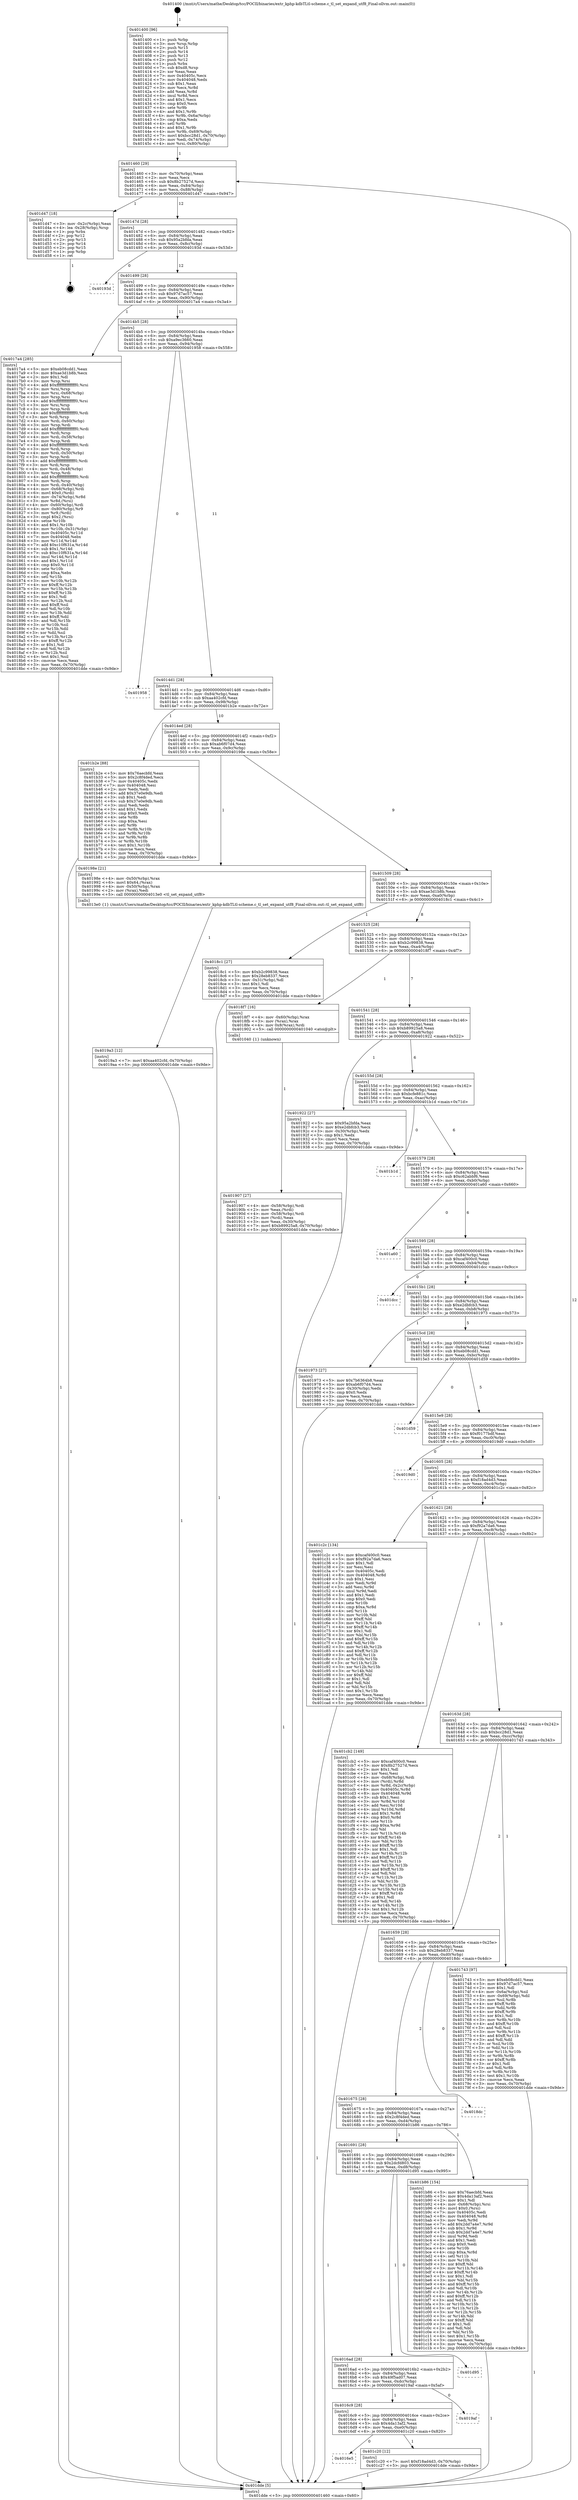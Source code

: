 digraph "0x401400" {
  label = "0x401400 (/mnt/c/Users/mathe/Desktop/tcc/POCII/binaries/extr_kphp-kdbTLtl-scheme.c_tl_set_expand_utf8_Final-ollvm.out::main(0))"
  labelloc = "t"
  node[shape=record]

  Entry [label="",width=0.3,height=0.3,shape=circle,fillcolor=black,style=filled]
  "0x401460" [label="{
     0x401460 [29]\l
     | [instrs]\l
     &nbsp;&nbsp;0x401460 \<+3\>: mov -0x70(%rbp),%eax\l
     &nbsp;&nbsp;0x401463 \<+2\>: mov %eax,%ecx\l
     &nbsp;&nbsp;0x401465 \<+6\>: sub $0x8b27527d,%ecx\l
     &nbsp;&nbsp;0x40146b \<+6\>: mov %eax,-0x84(%rbp)\l
     &nbsp;&nbsp;0x401471 \<+6\>: mov %ecx,-0x88(%rbp)\l
     &nbsp;&nbsp;0x401477 \<+6\>: je 0000000000401d47 \<main+0x947\>\l
  }"]
  "0x401d47" [label="{
     0x401d47 [18]\l
     | [instrs]\l
     &nbsp;&nbsp;0x401d47 \<+3\>: mov -0x2c(%rbp),%eax\l
     &nbsp;&nbsp;0x401d4a \<+4\>: lea -0x28(%rbp),%rsp\l
     &nbsp;&nbsp;0x401d4e \<+1\>: pop %rbx\l
     &nbsp;&nbsp;0x401d4f \<+2\>: pop %r12\l
     &nbsp;&nbsp;0x401d51 \<+2\>: pop %r13\l
     &nbsp;&nbsp;0x401d53 \<+2\>: pop %r14\l
     &nbsp;&nbsp;0x401d55 \<+2\>: pop %r15\l
     &nbsp;&nbsp;0x401d57 \<+1\>: pop %rbp\l
     &nbsp;&nbsp;0x401d58 \<+1\>: ret\l
  }"]
  "0x40147d" [label="{
     0x40147d [28]\l
     | [instrs]\l
     &nbsp;&nbsp;0x40147d \<+5\>: jmp 0000000000401482 \<main+0x82\>\l
     &nbsp;&nbsp;0x401482 \<+6\>: mov -0x84(%rbp),%eax\l
     &nbsp;&nbsp;0x401488 \<+5\>: sub $0x95a2bfda,%eax\l
     &nbsp;&nbsp;0x40148d \<+6\>: mov %eax,-0x8c(%rbp)\l
     &nbsp;&nbsp;0x401493 \<+6\>: je 000000000040193d \<main+0x53d\>\l
  }"]
  Exit [label="",width=0.3,height=0.3,shape=circle,fillcolor=black,style=filled,peripheries=2]
  "0x40193d" [label="{
     0x40193d\l
  }", style=dashed]
  "0x401499" [label="{
     0x401499 [28]\l
     | [instrs]\l
     &nbsp;&nbsp;0x401499 \<+5\>: jmp 000000000040149e \<main+0x9e\>\l
     &nbsp;&nbsp;0x40149e \<+6\>: mov -0x84(%rbp),%eax\l
     &nbsp;&nbsp;0x4014a4 \<+5\>: sub $0x97d7ac57,%eax\l
     &nbsp;&nbsp;0x4014a9 \<+6\>: mov %eax,-0x90(%rbp)\l
     &nbsp;&nbsp;0x4014af \<+6\>: je 00000000004017a4 \<main+0x3a4\>\l
  }"]
  "0x4016e5" [label="{
     0x4016e5\l
  }", style=dashed]
  "0x4017a4" [label="{
     0x4017a4 [285]\l
     | [instrs]\l
     &nbsp;&nbsp;0x4017a4 \<+5\>: mov $0xeb08cdd1,%eax\l
     &nbsp;&nbsp;0x4017a9 \<+5\>: mov $0xae3d1b8b,%ecx\l
     &nbsp;&nbsp;0x4017ae \<+2\>: mov $0x1,%dl\l
     &nbsp;&nbsp;0x4017b0 \<+3\>: mov %rsp,%rsi\l
     &nbsp;&nbsp;0x4017b3 \<+4\>: add $0xfffffffffffffff0,%rsi\l
     &nbsp;&nbsp;0x4017b7 \<+3\>: mov %rsi,%rsp\l
     &nbsp;&nbsp;0x4017ba \<+4\>: mov %rsi,-0x68(%rbp)\l
     &nbsp;&nbsp;0x4017be \<+3\>: mov %rsp,%rsi\l
     &nbsp;&nbsp;0x4017c1 \<+4\>: add $0xfffffffffffffff0,%rsi\l
     &nbsp;&nbsp;0x4017c5 \<+3\>: mov %rsi,%rsp\l
     &nbsp;&nbsp;0x4017c8 \<+3\>: mov %rsp,%rdi\l
     &nbsp;&nbsp;0x4017cb \<+4\>: add $0xfffffffffffffff0,%rdi\l
     &nbsp;&nbsp;0x4017cf \<+3\>: mov %rdi,%rsp\l
     &nbsp;&nbsp;0x4017d2 \<+4\>: mov %rdi,-0x60(%rbp)\l
     &nbsp;&nbsp;0x4017d6 \<+3\>: mov %rsp,%rdi\l
     &nbsp;&nbsp;0x4017d9 \<+4\>: add $0xfffffffffffffff0,%rdi\l
     &nbsp;&nbsp;0x4017dd \<+3\>: mov %rdi,%rsp\l
     &nbsp;&nbsp;0x4017e0 \<+4\>: mov %rdi,-0x58(%rbp)\l
     &nbsp;&nbsp;0x4017e4 \<+3\>: mov %rsp,%rdi\l
     &nbsp;&nbsp;0x4017e7 \<+4\>: add $0xfffffffffffffff0,%rdi\l
     &nbsp;&nbsp;0x4017eb \<+3\>: mov %rdi,%rsp\l
     &nbsp;&nbsp;0x4017ee \<+4\>: mov %rdi,-0x50(%rbp)\l
     &nbsp;&nbsp;0x4017f2 \<+3\>: mov %rsp,%rdi\l
     &nbsp;&nbsp;0x4017f5 \<+4\>: add $0xfffffffffffffff0,%rdi\l
     &nbsp;&nbsp;0x4017f9 \<+3\>: mov %rdi,%rsp\l
     &nbsp;&nbsp;0x4017fc \<+4\>: mov %rdi,-0x48(%rbp)\l
     &nbsp;&nbsp;0x401800 \<+3\>: mov %rsp,%rdi\l
     &nbsp;&nbsp;0x401803 \<+4\>: add $0xfffffffffffffff0,%rdi\l
     &nbsp;&nbsp;0x401807 \<+3\>: mov %rdi,%rsp\l
     &nbsp;&nbsp;0x40180a \<+4\>: mov %rdi,-0x40(%rbp)\l
     &nbsp;&nbsp;0x40180e \<+4\>: mov -0x68(%rbp),%rdi\l
     &nbsp;&nbsp;0x401812 \<+6\>: movl $0x0,(%rdi)\l
     &nbsp;&nbsp;0x401818 \<+4\>: mov -0x74(%rbp),%r8d\l
     &nbsp;&nbsp;0x40181c \<+3\>: mov %r8d,(%rsi)\l
     &nbsp;&nbsp;0x40181f \<+4\>: mov -0x60(%rbp),%rdi\l
     &nbsp;&nbsp;0x401823 \<+4\>: mov -0x80(%rbp),%r9\l
     &nbsp;&nbsp;0x401827 \<+3\>: mov %r9,(%rdi)\l
     &nbsp;&nbsp;0x40182a \<+3\>: cmpl $0x2,(%rsi)\l
     &nbsp;&nbsp;0x40182d \<+4\>: setne %r10b\l
     &nbsp;&nbsp;0x401831 \<+4\>: and $0x1,%r10b\l
     &nbsp;&nbsp;0x401835 \<+4\>: mov %r10b,-0x31(%rbp)\l
     &nbsp;&nbsp;0x401839 \<+8\>: mov 0x40405c,%r11d\l
     &nbsp;&nbsp;0x401841 \<+7\>: mov 0x404048,%ebx\l
     &nbsp;&nbsp;0x401848 \<+3\>: mov %r11d,%r14d\l
     &nbsp;&nbsp;0x40184b \<+7\>: add $0xc10f631a,%r14d\l
     &nbsp;&nbsp;0x401852 \<+4\>: sub $0x1,%r14d\l
     &nbsp;&nbsp;0x401856 \<+7\>: sub $0xc10f631a,%r14d\l
     &nbsp;&nbsp;0x40185d \<+4\>: imul %r14d,%r11d\l
     &nbsp;&nbsp;0x401861 \<+4\>: and $0x1,%r11d\l
     &nbsp;&nbsp;0x401865 \<+4\>: cmp $0x0,%r11d\l
     &nbsp;&nbsp;0x401869 \<+4\>: sete %r10b\l
     &nbsp;&nbsp;0x40186d \<+3\>: cmp $0xa,%ebx\l
     &nbsp;&nbsp;0x401870 \<+4\>: setl %r15b\l
     &nbsp;&nbsp;0x401874 \<+3\>: mov %r10b,%r12b\l
     &nbsp;&nbsp;0x401877 \<+4\>: xor $0xff,%r12b\l
     &nbsp;&nbsp;0x40187b \<+3\>: mov %r15b,%r13b\l
     &nbsp;&nbsp;0x40187e \<+4\>: xor $0xff,%r13b\l
     &nbsp;&nbsp;0x401882 \<+3\>: xor $0x1,%dl\l
     &nbsp;&nbsp;0x401885 \<+3\>: mov %r12b,%sil\l
     &nbsp;&nbsp;0x401888 \<+4\>: and $0xff,%sil\l
     &nbsp;&nbsp;0x40188c \<+3\>: and %dl,%r10b\l
     &nbsp;&nbsp;0x40188f \<+3\>: mov %r13b,%dil\l
     &nbsp;&nbsp;0x401892 \<+4\>: and $0xff,%dil\l
     &nbsp;&nbsp;0x401896 \<+3\>: and %dl,%r15b\l
     &nbsp;&nbsp;0x401899 \<+3\>: or %r10b,%sil\l
     &nbsp;&nbsp;0x40189c \<+3\>: or %r15b,%dil\l
     &nbsp;&nbsp;0x40189f \<+3\>: xor %dil,%sil\l
     &nbsp;&nbsp;0x4018a2 \<+3\>: or %r13b,%r12b\l
     &nbsp;&nbsp;0x4018a5 \<+4\>: xor $0xff,%r12b\l
     &nbsp;&nbsp;0x4018a9 \<+3\>: or $0x1,%dl\l
     &nbsp;&nbsp;0x4018ac \<+3\>: and %dl,%r12b\l
     &nbsp;&nbsp;0x4018af \<+3\>: or %r12b,%sil\l
     &nbsp;&nbsp;0x4018b2 \<+4\>: test $0x1,%sil\l
     &nbsp;&nbsp;0x4018b6 \<+3\>: cmovne %ecx,%eax\l
     &nbsp;&nbsp;0x4018b9 \<+3\>: mov %eax,-0x70(%rbp)\l
     &nbsp;&nbsp;0x4018bc \<+5\>: jmp 0000000000401dde \<main+0x9de\>\l
  }"]
  "0x4014b5" [label="{
     0x4014b5 [28]\l
     | [instrs]\l
     &nbsp;&nbsp;0x4014b5 \<+5\>: jmp 00000000004014ba \<main+0xba\>\l
     &nbsp;&nbsp;0x4014ba \<+6\>: mov -0x84(%rbp),%eax\l
     &nbsp;&nbsp;0x4014c0 \<+5\>: sub $0xa9ec3660,%eax\l
     &nbsp;&nbsp;0x4014c5 \<+6\>: mov %eax,-0x94(%rbp)\l
     &nbsp;&nbsp;0x4014cb \<+6\>: je 0000000000401958 \<main+0x558\>\l
  }"]
  "0x401c20" [label="{
     0x401c20 [12]\l
     | [instrs]\l
     &nbsp;&nbsp;0x401c20 \<+7\>: movl $0xf18ad4d3,-0x70(%rbp)\l
     &nbsp;&nbsp;0x401c27 \<+5\>: jmp 0000000000401dde \<main+0x9de\>\l
  }"]
  "0x401958" [label="{
     0x401958\l
  }", style=dashed]
  "0x4014d1" [label="{
     0x4014d1 [28]\l
     | [instrs]\l
     &nbsp;&nbsp;0x4014d1 \<+5\>: jmp 00000000004014d6 \<main+0xd6\>\l
     &nbsp;&nbsp;0x4014d6 \<+6\>: mov -0x84(%rbp),%eax\l
     &nbsp;&nbsp;0x4014dc \<+5\>: sub $0xaa402cfd,%eax\l
     &nbsp;&nbsp;0x4014e1 \<+6\>: mov %eax,-0x98(%rbp)\l
     &nbsp;&nbsp;0x4014e7 \<+6\>: je 0000000000401b2e \<main+0x72e\>\l
  }"]
  "0x4016c9" [label="{
     0x4016c9 [28]\l
     | [instrs]\l
     &nbsp;&nbsp;0x4016c9 \<+5\>: jmp 00000000004016ce \<main+0x2ce\>\l
     &nbsp;&nbsp;0x4016ce \<+6\>: mov -0x84(%rbp),%eax\l
     &nbsp;&nbsp;0x4016d4 \<+5\>: sub $0x4da13af2,%eax\l
     &nbsp;&nbsp;0x4016d9 \<+6\>: mov %eax,-0xe0(%rbp)\l
     &nbsp;&nbsp;0x4016df \<+6\>: je 0000000000401c20 \<main+0x820\>\l
  }"]
  "0x401b2e" [label="{
     0x401b2e [88]\l
     | [instrs]\l
     &nbsp;&nbsp;0x401b2e \<+5\>: mov $0x76aecbfd,%eax\l
     &nbsp;&nbsp;0x401b33 \<+5\>: mov $0x2c8f4ded,%ecx\l
     &nbsp;&nbsp;0x401b38 \<+7\>: mov 0x40405c,%edx\l
     &nbsp;&nbsp;0x401b3f \<+7\>: mov 0x404048,%esi\l
     &nbsp;&nbsp;0x401b46 \<+2\>: mov %edx,%edi\l
     &nbsp;&nbsp;0x401b48 \<+6\>: add $0x37e0e9db,%edi\l
     &nbsp;&nbsp;0x401b4e \<+3\>: sub $0x1,%edi\l
     &nbsp;&nbsp;0x401b51 \<+6\>: sub $0x37e0e9db,%edi\l
     &nbsp;&nbsp;0x401b57 \<+3\>: imul %edi,%edx\l
     &nbsp;&nbsp;0x401b5a \<+3\>: and $0x1,%edx\l
     &nbsp;&nbsp;0x401b5d \<+3\>: cmp $0x0,%edx\l
     &nbsp;&nbsp;0x401b60 \<+4\>: sete %r8b\l
     &nbsp;&nbsp;0x401b64 \<+3\>: cmp $0xa,%esi\l
     &nbsp;&nbsp;0x401b67 \<+4\>: setl %r9b\l
     &nbsp;&nbsp;0x401b6b \<+3\>: mov %r8b,%r10b\l
     &nbsp;&nbsp;0x401b6e \<+3\>: and %r9b,%r10b\l
     &nbsp;&nbsp;0x401b71 \<+3\>: xor %r9b,%r8b\l
     &nbsp;&nbsp;0x401b74 \<+3\>: or %r8b,%r10b\l
     &nbsp;&nbsp;0x401b77 \<+4\>: test $0x1,%r10b\l
     &nbsp;&nbsp;0x401b7b \<+3\>: cmovne %ecx,%eax\l
     &nbsp;&nbsp;0x401b7e \<+3\>: mov %eax,-0x70(%rbp)\l
     &nbsp;&nbsp;0x401b81 \<+5\>: jmp 0000000000401dde \<main+0x9de\>\l
  }"]
  "0x4014ed" [label="{
     0x4014ed [28]\l
     | [instrs]\l
     &nbsp;&nbsp;0x4014ed \<+5\>: jmp 00000000004014f2 \<main+0xf2\>\l
     &nbsp;&nbsp;0x4014f2 \<+6\>: mov -0x84(%rbp),%eax\l
     &nbsp;&nbsp;0x4014f8 \<+5\>: sub $0xab6f07d4,%eax\l
     &nbsp;&nbsp;0x4014fd \<+6\>: mov %eax,-0x9c(%rbp)\l
     &nbsp;&nbsp;0x401503 \<+6\>: je 000000000040198e \<main+0x58e\>\l
  }"]
  "0x4019af" [label="{
     0x4019af\l
  }", style=dashed]
  "0x40198e" [label="{
     0x40198e [21]\l
     | [instrs]\l
     &nbsp;&nbsp;0x40198e \<+4\>: mov -0x50(%rbp),%rax\l
     &nbsp;&nbsp;0x401992 \<+6\>: movl $0x64,(%rax)\l
     &nbsp;&nbsp;0x401998 \<+4\>: mov -0x50(%rbp),%rax\l
     &nbsp;&nbsp;0x40199c \<+2\>: mov (%rax),%edi\l
     &nbsp;&nbsp;0x40199e \<+5\>: call 00000000004013e0 \<tl_set_expand_utf8\>\l
     | [calls]\l
     &nbsp;&nbsp;0x4013e0 \{1\} (/mnt/c/Users/mathe/Desktop/tcc/POCII/binaries/extr_kphp-kdbTLtl-scheme.c_tl_set_expand_utf8_Final-ollvm.out::tl_set_expand_utf8)\l
  }"]
  "0x401509" [label="{
     0x401509 [28]\l
     | [instrs]\l
     &nbsp;&nbsp;0x401509 \<+5\>: jmp 000000000040150e \<main+0x10e\>\l
     &nbsp;&nbsp;0x40150e \<+6\>: mov -0x84(%rbp),%eax\l
     &nbsp;&nbsp;0x401514 \<+5\>: sub $0xae3d1b8b,%eax\l
     &nbsp;&nbsp;0x401519 \<+6\>: mov %eax,-0xa0(%rbp)\l
     &nbsp;&nbsp;0x40151f \<+6\>: je 00000000004018c1 \<main+0x4c1\>\l
  }"]
  "0x4016ad" [label="{
     0x4016ad [28]\l
     | [instrs]\l
     &nbsp;&nbsp;0x4016ad \<+5\>: jmp 00000000004016b2 \<main+0x2b2\>\l
     &nbsp;&nbsp;0x4016b2 \<+6\>: mov -0x84(%rbp),%eax\l
     &nbsp;&nbsp;0x4016b8 \<+5\>: sub $0x49f5ad07,%eax\l
     &nbsp;&nbsp;0x4016bd \<+6\>: mov %eax,-0xdc(%rbp)\l
     &nbsp;&nbsp;0x4016c3 \<+6\>: je 00000000004019af \<main+0x5af\>\l
  }"]
  "0x4018c1" [label="{
     0x4018c1 [27]\l
     | [instrs]\l
     &nbsp;&nbsp;0x4018c1 \<+5\>: mov $0xb2c99838,%eax\l
     &nbsp;&nbsp;0x4018c6 \<+5\>: mov $0x28eb8337,%ecx\l
     &nbsp;&nbsp;0x4018cb \<+3\>: mov -0x31(%rbp),%dl\l
     &nbsp;&nbsp;0x4018ce \<+3\>: test $0x1,%dl\l
     &nbsp;&nbsp;0x4018d1 \<+3\>: cmovne %ecx,%eax\l
     &nbsp;&nbsp;0x4018d4 \<+3\>: mov %eax,-0x70(%rbp)\l
     &nbsp;&nbsp;0x4018d7 \<+5\>: jmp 0000000000401dde \<main+0x9de\>\l
  }"]
  "0x401525" [label="{
     0x401525 [28]\l
     | [instrs]\l
     &nbsp;&nbsp;0x401525 \<+5\>: jmp 000000000040152a \<main+0x12a\>\l
     &nbsp;&nbsp;0x40152a \<+6\>: mov -0x84(%rbp),%eax\l
     &nbsp;&nbsp;0x401530 \<+5\>: sub $0xb2c99838,%eax\l
     &nbsp;&nbsp;0x401535 \<+6\>: mov %eax,-0xa4(%rbp)\l
     &nbsp;&nbsp;0x40153b \<+6\>: je 00000000004018f7 \<main+0x4f7\>\l
  }"]
  "0x401d95" [label="{
     0x401d95\l
  }", style=dashed]
  "0x4018f7" [label="{
     0x4018f7 [16]\l
     | [instrs]\l
     &nbsp;&nbsp;0x4018f7 \<+4\>: mov -0x60(%rbp),%rax\l
     &nbsp;&nbsp;0x4018fb \<+3\>: mov (%rax),%rax\l
     &nbsp;&nbsp;0x4018fe \<+4\>: mov 0x8(%rax),%rdi\l
     &nbsp;&nbsp;0x401902 \<+5\>: call 0000000000401040 \<atoi@plt\>\l
     | [calls]\l
     &nbsp;&nbsp;0x401040 \{1\} (unknown)\l
  }"]
  "0x401541" [label="{
     0x401541 [28]\l
     | [instrs]\l
     &nbsp;&nbsp;0x401541 \<+5\>: jmp 0000000000401546 \<main+0x146\>\l
     &nbsp;&nbsp;0x401546 \<+6\>: mov -0x84(%rbp),%eax\l
     &nbsp;&nbsp;0x40154c \<+5\>: sub $0xb89925a8,%eax\l
     &nbsp;&nbsp;0x401551 \<+6\>: mov %eax,-0xa8(%rbp)\l
     &nbsp;&nbsp;0x401557 \<+6\>: je 0000000000401922 \<main+0x522\>\l
  }"]
  "0x401691" [label="{
     0x401691 [28]\l
     | [instrs]\l
     &nbsp;&nbsp;0x401691 \<+5\>: jmp 0000000000401696 \<main+0x296\>\l
     &nbsp;&nbsp;0x401696 \<+6\>: mov -0x84(%rbp),%eax\l
     &nbsp;&nbsp;0x40169c \<+5\>: sub $0x2dcfd803,%eax\l
     &nbsp;&nbsp;0x4016a1 \<+6\>: mov %eax,-0xd8(%rbp)\l
     &nbsp;&nbsp;0x4016a7 \<+6\>: je 0000000000401d95 \<main+0x995\>\l
  }"]
  "0x401922" [label="{
     0x401922 [27]\l
     | [instrs]\l
     &nbsp;&nbsp;0x401922 \<+5\>: mov $0x95a2bfda,%eax\l
     &nbsp;&nbsp;0x401927 \<+5\>: mov $0xe2dbfcb3,%ecx\l
     &nbsp;&nbsp;0x40192c \<+3\>: mov -0x30(%rbp),%edx\l
     &nbsp;&nbsp;0x40192f \<+3\>: cmp $0x1,%edx\l
     &nbsp;&nbsp;0x401932 \<+3\>: cmovl %ecx,%eax\l
     &nbsp;&nbsp;0x401935 \<+3\>: mov %eax,-0x70(%rbp)\l
     &nbsp;&nbsp;0x401938 \<+5\>: jmp 0000000000401dde \<main+0x9de\>\l
  }"]
  "0x40155d" [label="{
     0x40155d [28]\l
     | [instrs]\l
     &nbsp;&nbsp;0x40155d \<+5\>: jmp 0000000000401562 \<main+0x162\>\l
     &nbsp;&nbsp;0x401562 \<+6\>: mov -0x84(%rbp),%eax\l
     &nbsp;&nbsp;0x401568 \<+5\>: sub $0xbcfe881c,%eax\l
     &nbsp;&nbsp;0x40156d \<+6\>: mov %eax,-0xac(%rbp)\l
     &nbsp;&nbsp;0x401573 \<+6\>: je 0000000000401b1d \<main+0x71d\>\l
  }"]
  "0x401b86" [label="{
     0x401b86 [154]\l
     | [instrs]\l
     &nbsp;&nbsp;0x401b86 \<+5\>: mov $0x76aecbfd,%eax\l
     &nbsp;&nbsp;0x401b8b \<+5\>: mov $0x4da13af2,%ecx\l
     &nbsp;&nbsp;0x401b90 \<+2\>: mov $0x1,%dl\l
     &nbsp;&nbsp;0x401b92 \<+4\>: mov -0x68(%rbp),%rsi\l
     &nbsp;&nbsp;0x401b96 \<+6\>: movl $0x0,(%rsi)\l
     &nbsp;&nbsp;0x401b9c \<+7\>: mov 0x40405c,%edi\l
     &nbsp;&nbsp;0x401ba3 \<+8\>: mov 0x404048,%r8d\l
     &nbsp;&nbsp;0x401bab \<+3\>: mov %edi,%r9d\l
     &nbsp;&nbsp;0x401bae \<+7\>: add $0x2dd7a4e7,%r9d\l
     &nbsp;&nbsp;0x401bb5 \<+4\>: sub $0x1,%r9d\l
     &nbsp;&nbsp;0x401bb9 \<+7\>: sub $0x2dd7a4e7,%r9d\l
     &nbsp;&nbsp;0x401bc0 \<+4\>: imul %r9d,%edi\l
     &nbsp;&nbsp;0x401bc4 \<+3\>: and $0x1,%edi\l
     &nbsp;&nbsp;0x401bc7 \<+3\>: cmp $0x0,%edi\l
     &nbsp;&nbsp;0x401bca \<+4\>: sete %r10b\l
     &nbsp;&nbsp;0x401bce \<+4\>: cmp $0xa,%r8d\l
     &nbsp;&nbsp;0x401bd2 \<+4\>: setl %r11b\l
     &nbsp;&nbsp;0x401bd6 \<+3\>: mov %r10b,%bl\l
     &nbsp;&nbsp;0x401bd9 \<+3\>: xor $0xff,%bl\l
     &nbsp;&nbsp;0x401bdc \<+3\>: mov %r11b,%r14b\l
     &nbsp;&nbsp;0x401bdf \<+4\>: xor $0xff,%r14b\l
     &nbsp;&nbsp;0x401be3 \<+3\>: xor $0x1,%dl\l
     &nbsp;&nbsp;0x401be6 \<+3\>: mov %bl,%r15b\l
     &nbsp;&nbsp;0x401be9 \<+4\>: and $0xff,%r15b\l
     &nbsp;&nbsp;0x401bed \<+3\>: and %dl,%r10b\l
     &nbsp;&nbsp;0x401bf0 \<+3\>: mov %r14b,%r12b\l
     &nbsp;&nbsp;0x401bf3 \<+4\>: and $0xff,%r12b\l
     &nbsp;&nbsp;0x401bf7 \<+3\>: and %dl,%r11b\l
     &nbsp;&nbsp;0x401bfa \<+3\>: or %r10b,%r15b\l
     &nbsp;&nbsp;0x401bfd \<+3\>: or %r11b,%r12b\l
     &nbsp;&nbsp;0x401c00 \<+3\>: xor %r12b,%r15b\l
     &nbsp;&nbsp;0x401c03 \<+3\>: or %r14b,%bl\l
     &nbsp;&nbsp;0x401c06 \<+3\>: xor $0xff,%bl\l
     &nbsp;&nbsp;0x401c09 \<+3\>: or $0x1,%dl\l
     &nbsp;&nbsp;0x401c0c \<+2\>: and %dl,%bl\l
     &nbsp;&nbsp;0x401c0e \<+3\>: or %bl,%r15b\l
     &nbsp;&nbsp;0x401c11 \<+4\>: test $0x1,%r15b\l
     &nbsp;&nbsp;0x401c15 \<+3\>: cmovne %ecx,%eax\l
     &nbsp;&nbsp;0x401c18 \<+3\>: mov %eax,-0x70(%rbp)\l
     &nbsp;&nbsp;0x401c1b \<+5\>: jmp 0000000000401dde \<main+0x9de\>\l
  }"]
  "0x401b1d" [label="{
     0x401b1d\l
  }", style=dashed]
  "0x401579" [label="{
     0x401579 [28]\l
     | [instrs]\l
     &nbsp;&nbsp;0x401579 \<+5\>: jmp 000000000040157e \<main+0x17e\>\l
     &nbsp;&nbsp;0x40157e \<+6\>: mov -0x84(%rbp),%eax\l
     &nbsp;&nbsp;0x401584 \<+5\>: sub $0xc62abbf6,%eax\l
     &nbsp;&nbsp;0x401589 \<+6\>: mov %eax,-0xb0(%rbp)\l
     &nbsp;&nbsp;0x40158f \<+6\>: je 0000000000401a60 \<main+0x660\>\l
  }"]
  "0x401675" [label="{
     0x401675 [28]\l
     | [instrs]\l
     &nbsp;&nbsp;0x401675 \<+5\>: jmp 000000000040167a \<main+0x27a\>\l
     &nbsp;&nbsp;0x40167a \<+6\>: mov -0x84(%rbp),%eax\l
     &nbsp;&nbsp;0x401680 \<+5\>: sub $0x2c8f4ded,%eax\l
     &nbsp;&nbsp;0x401685 \<+6\>: mov %eax,-0xd4(%rbp)\l
     &nbsp;&nbsp;0x40168b \<+6\>: je 0000000000401b86 \<main+0x786\>\l
  }"]
  "0x401a60" [label="{
     0x401a60\l
  }", style=dashed]
  "0x401595" [label="{
     0x401595 [28]\l
     | [instrs]\l
     &nbsp;&nbsp;0x401595 \<+5\>: jmp 000000000040159a \<main+0x19a\>\l
     &nbsp;&nbsp;0x40159a \<+6\>: mov -0x84(%rbp),%eax\l
     &nbsp;&nbsp;0x4015a0 \<+5\>: sub $0xcaf400c0,%eax\l
     &nbsp;&nbsp;0x4015a5 \<+6\>: mov %eax,-0xb4(%rbp)\l
     &nbsp;&nbsp;0x4015ab \<+6\>: je 0000000000401dcc \<main+0x9cc\>\l
  }"]
  "0x4018dc" [label="{
     0x4018dc\l
  }", style=dashed]
  "0x401dcc" [label="{
     0x401dcc\l
  }", style=dashed]
  "0x4015b1" [label="{
     0x4015b1 [28]\l
     | [instrs]\l
     &nbsp;&nbsp;0x4015b1 \<+5\>: jmp 00000000004015b6 \<main+0x1b6\>\l
     &nbsp;&nbsp;0x4015b6 \<+6\>: mov -0x84(%rbp),%eax\l
     &nbsp;&nbsp;0x4015bc \<+5\>: sub $0xe2dbfcb3,%eax\l
     &nbsp;&nbsp;0x4015c1 \<+6\>: mov %eax,-0xb8(%rbp)\l
     &nbsp;&nbsp;0x4015c7 \<+6\>: je 0000000000401973 \<main+0x573\>\l
  }"]
  "0x4019a3" [label="{
     0x4019a3 [12]\l
     | [instrs]\l
     &nbsp;&nbsp;0x4019a3 \<+7\>: movl $0xaa402cfd,-0x70(%rbp)\l
     &nbsp;&nbsp;0x4019aa \<+5\>: jmp 0000000000401dde \<main+0x9de\>\l
  }"]
  "0x401973" [label="{
     0x401973 [27]\l
     | [instrs]\l
     &nbsp;&nbsp;0x401973 \<+5\>: mov $0x7b6364b8,%eax\l
     &nbsp;&nbsp;0x401978 \<+5\>: mov $0xab6f07d4,%ecx\l
     &nbsp;&nbsp;0x40197d \<+3\>: mov -0x30(%rbp),%edx\l
     &nbsp;&nbsp;0x401980 \<+3\>: cmp $0x0,%edx\l
     &nbsp;&nbsp;0x401983 \<+3\>: cmove %ecx,%eax\l
     &nbsp;&nbsp;0x401986 \<+3\>: mov %eax,-0x70(%rbp)\l
     &nbsp;&nbsp;0x401989 \<+5\>: jmp 0000000000401dde \<main+0x9de\>\l
  }"]
  "0x4015cd" [label="{
     0x4015cd [28]\l
     | [instrs]\l
     &nbsp;&nbsp;0x4015cd \<+5\>: jmp 00000000004015d2 \<main+0x1d2\>\l
     &nbsp;&nbsp;0x4015d2 \<+6\>: mov -0x84(%rbp),%eax\l
     &nbsp;&nbsp;0x4015d8 \<+5\>: sub $0xeb08cdd1,%eax\l
     &nbsp;&nbsp;0x4015dd \<+6\>: mov %eax,-0xbc(%rbp)\l
     &nbsp;&nbsp;0x4015e3 \<+6\>: je 0000000000401d59 \<main+0x959\>\l
  }"]
  "0x401907" [label="{
     0x401907 [27]\l
     | [instrs]\l
     &nbsp;&nbsp;0x401907 \<+4\>: mov -0x58(%rbp),%rdi\l
     &nbsp;&nbsp;0x40190b \<+2\>: mov %eax,(%rdi)\l
     &nbsp;&nbsp;0x40190d \<+4\>: mov -0x58(%rbp),%rdi\l
     &nbsp;&nbsp;0x401911 \<+2\>: mov (%rdi),%eax\l
     &nbsp;&nbsp;0x401913 \<+3\>: mov %eax,-0x30(%rbp)\l
     &nbsp;&nbsp;0x401916 \<+7\>: movl $0xb89925a8,-0x70(%rbp)\l
     &nbsp;&nbsp;0x40191d \<+5\>: jmp 0000000000401dde \<main+0x9de\>\l
  }"]
  "0x401d59" [label="{
     0x401d59\l
  }", style=dashed]
  "0x4015e9" [label="{
     0x4015e9 [28]\l
     | [instrs]\l
     &nbsp;&nbsp;0x4015e9 \<+5\>: jmp 00000000004015ee \<main+0x1ee\>\l
     &nbsp;&nbsp;0x4015ee \<+6\>: mov -0x84(%rbp),%eax\l
     &nbsp;&nbsp;0x4015f4 \<+5\>: sub $0xf0177bdf,%eax\l
     &nbsp;&nbsp;0x4015f9 \<+6\>: mov %eax,-0xc0(%rbp)\l
     &nbsp;&nbsp;0x4015ff \<+6\>: je 00000000004019d0 \<main+0x5d0\>\l
  }"]
  "0x401400" [label="{
     0x401400 [96]\l
     | [instrs]\l
     &nbsp;&nbsp;0x401400 \<+1\>: push %rbp\l
     &nbsp;&nbsp;0x401401 \<+3\>: mov %rsp,%rbp\l
     &nbsp;&nbsp;0x401404 \<+2\>: push %r15\l
     &nbsp;&nbsp;0x401406 \<+2\>: push %r14\l
     &nbsp;&nbsp;0x401408 \<+2\>: push %r13\l
     &nbsp;&nbsp;0x40140a \<+2\>: push %r12\l
     &nbsp;&nbsp;0x40140c \<+1\>: push %rbx\l
     &nbsp;&nbsp;0x40140d \<+7\>: sub $0xd8,%rsp\l
     &nbsp;&nbsp;0x401414 \<+2\>: xor %eax,%eax\l
     &nbsp;&nbsp;0x401416 \<+7\>: mov 0x40405c,%ecx\l
     &nbsp;&nbsp;0x40141d \<+7\>: mov 0x404048,%edx\l
     &nbsp;&nbsp;0x401424 \<+3\>: sub $0x1,%eax\l
     &nbsp;&nbsp;0x401427 \<+3\>: mov %ecx,%r8d\l
     &nbsp;&nbsp;0x40142a \<+3\>: add %eax,%r8d\l
     &nbsp;&nbsp;0x40142d \<+4\>: imul %r8d,%ecx\l
     &nbsp;&nbsp;0x401431 \<+3\>: and $0x1,%ecx\l
     &nbsp;&nbsp;0x401434 \<+3\>: cmp $0x0,%ecx\l
     &nbsp;&nbsp;0x401437 \<+4\>: sete %r9b\l
     &nbsp;&nbsp;0x40143b \<+4\>: and $0x1,%r9b\l
     &nbsp;&nbsp;0x40143f \<+4\>: mov %r9b,-0x6a(%rbp)\l
     &nbsp;&nbsp;0x401443 \<+3\>: cmp $0xa,%edx\l
     &nbsp;&nbsp;0x401446 \<+4\>: setl %r9b\l
     &nbsp;&nbsp;0x40144a \<+4\>: and $0x1,%r9b\l
     &nbsp;&nbsp;0x40144e \<+4\>: mov %r9b,-0x69(%rbp)\l
     &nbsp;&nbsp;0x401452 \<+7\>: movl $0xbcc28d1,-0x70(%rbp)\l
     &nbsp;&nbsp;0x401459 \<+3\>: mov %edi,-0x74(%rbp)\l
     &nbsp;&nbsp;0x40145c \<+4\>: mov %rsi,-0x80(%rbp)\l
  }"]
  "0x4019d0" [label="{
     0x4019d0\l
  }", style=dashed]
  "0x401605" [label="{
     0x401605 [28]\l
     | [instrs]\l
     &nbsp;&nbsp;0x401605 \<+5\>: jmp 000000000040160a \<main+0x20a\>\l
     &nbsp;&nbsp;0x40160a \<+6\>: mov -0x84(%rbp),%eax\l
     &nbsp;&nbsp;0x401610 \<+5\>: sub $0xf18ad4d3,%eax\l
     &nbsp;&nbsp;0x401615 \<+6\>: mov %eax,-0xc4(%rbp)\l
     &nbsp;&nbsp;0x40161b \<+6\>: je 0000000000401c2c \<main+0x82c\>\l
  }"]
  "0x401dde" [label="{
     0x401dde [5]\l
     | [instrs]\l
     &nbsp;&nbsp;0x401dde \<+5\>: jmp 0000000000401460 \<main+0x60\>\l
  }"]
  "0x401c2c" [label="{
     0x401c2c [134]\l
     | [instrs]\l
     &nbsp;&nbsp;0x401c2c \<+5\>: mov $0xcaf400c0,%eax\l
     &nbsp;&nbsp;0x401c31 \<+5\>: mov $0xf92a7da6,%ecx\l
     &nbsp;&nbsp;0x401c36 \<+2\>: mov $0x1,%dl\l
     &nbsp;&nbsp;0x401c38 \<+2\>: xor %esi,%esi\l
     &nbsp;&nbsp;0x401c3a \<+7\>: mov 0x40405c,%edi\l
     &nbsp;&nbsp;0x401c41 \<+8\>: mov 0x404048,%r8d\l
     &nbsp;&nbsp;0x401c49 \<+3\>: sub $0x1,%esi\l
     &nbsp;&nbsp;0x401c4c \<+3\>: mov %edi,%r9d\l
     &nbsp;&nbsp;0x401c4f \<+3\>: add %esi,%r9d\l
     &nbsp;&nbsp;0x401c52 \<+4\>: imul %r9d,%edi\l
     &nbsp;&nbsp;0x401c56 \<+3\>: and $0x1,%edi\l
     &nbsp;&nbsp;0x401c59 \<+3\>: cmp $0x0,%edi\l
     &nbsp;&nbsp;0x401c5c \<+4\>: sete %r10b\l
     &nbsp;&nbsp;0x401c60 \<+4\>: cmp $0xa,%r8d\l
     &nbsp;&nbsp;0x401c64 \<+4\>: setl %r11b\l
     &nbsp;&nbsp;0x401c68 \<+3\>: mov %r10b,%bl\l
     &nbsp;&nbsp;0x401c6b \<+3\>: xor $0xff,%bl\l
     &nbsp;&nbsp;0x401c6e \<+3\>: mov %r11b,%r14b\l
     &nbsp;&nbsp;0x401c71 \<+4\>: xor $0xff,%r14b\l
     &nbsp;&nbsp;0x401c75 \<+3\>: xor $0x1,%dl\l
     &nbsp;&nbsp;0x401c78 \<+3\>: mov %bl,%r15b\l
     &nbsp;&nbsp;0x401c7b \<+4\>: and $0xff,%r15b\l
     &nbsp;&nbsp;0x401c7f \<+3\>: and %dl,%r10b\l
     &nbsp;&nbsp;0x401c82 \<+3\>: mov %r14b,%r12b\l
     &nbsp;&nbsp;0x401c85 \<+4\>: and $0xff,%r12b\l
     &nbsp;&nbsp;0x401c89 \<+3\>: and %dl,%r11b\l
     &nbsp;&nbsp;0x401c8c \<+3\>: or %r10b,%r15b\l
     &nbsp;&nbsp;0x401c8f \<+3\>: or %r11b,%r12b\l
     &nbsp;&nbsp;0x401c92 \<+3\>: xor %r12b,%r15b\l
     &nbsp;&nbsp;0x401c95 \<+3\>: or %r14b,%bl\l
     &nbsp;&nbsp;0x401c98 \<+3\>: xor $0xff,%bl\l
     &nbsp;&nbsp;0x401c9b \<+3\>: or $0x1,%dl\l
     &nbsp;&nbsp;0x401c9e \<+2\>: and %dl,%bl\l
     &nbsp;&nbsp;0x401ca0 \<+3\>: or %bl,%r15b\l
     &nbsp;&nbsp;0x401ca3 \<+4\>: test $0x1,%r15b\l
     &nbsp;&nbsp;0x401ca7 \<+3\>: cmovne %ecx,%eax\l
     &nbsp;&nbsp;0x401caa \<+3\>: mov %eax,-0x70(%rbp)\l
     &nbsp;&nbsp;0x401cad \<+5\>: jmp 0000000000401dde \<main+0x9de\>\l
  }"]
  "0x401621" [label="{
     0x401621 [28]\l
     | [instrs]\l
     &nbsp;&nbsp;0x401621 \<+5\>: jmp 0000000000401626 \<main+0x226\>\l
     &nbsp;&nbsp;0x401626 \<+6\>: mov -0x84(%rbp),%eax\l
     &nbsp;&nbsp;0x40162c \<+5\>: sub $0xf92a7da6,%eax\l
     &nbsp;&nbsp;0x401631 \<+6\>: mov %eax,-0xc8(%rbp)\l
     &nbsp;&nbsp;0x401637 \<+6\>: je 0000000000401cb2 \<main+0x8b2\>\l
  }"]
  "0x401659" [label="{
     0x401659 [28]\l
     | [instrs]\l
     &nbsp;&nbsp;0x401659 \<+5\>: jmp 000000000040165e \<main+0x25e\>\l
     &nbsp;&nbsp;0x40165e \<+6\>: mov -0x84(%rbp),%eax\l
     &nbsp;&nbsp;0x401664 \<+5\>: sub $0x28eb8337,%eax\l
     &nbsp;&nbsp;0x401669 \<+6\>: mov %eax,-0xd0(%rbp)\l
     &nbsp;&nbsp;0x40166f \<+6\>: je 00000000004018dc \<main+0x4dc\>\l
  }"]
  "0x401cb2" [label="{
     0x401cb2 [149]\l
     | [instrs]\l
     &nbsp;&nbsp;0x401cb2 \<+5\>: mov $0xcaf400c0,%eax\l
     &nbsp;&nbsp;0x401cb7 \<+5\>: mov $0x8b27527d,%ecx\l
     &nbsp;&nbsp;0x401cbc \<+2\>: mov $0x1,%dl\l
     &nbsp;&nbsp;0x401cbe \<+2\>: xor %esi,%esi\l
     &nbsp;&nbsp;0x401cc0 \<+4\>: mov -0x68(%rbp),%rdi\l
     &nbsp;&nbsp;0x401cc4 \<+3\>: mov (%rdi),%r8d\l
     &nbsp;&nbsp;0x401cc7 \<+4\>: mov %r8d,-0x2c(%rbp)\l
     &nbsp;&nbsp;0x401ccb \<+8\>: mov 0x40405c,%r8d\l
     &nbsp;&nbsp;0x401cd3 \<+8\>: mov 0x404048,%r9d\l
     &nbsp;&nbsp;0x401cdb \<+3\>: sub $0x1,%esi\l
     &nbsp;&nbsp;0x401cde \<+3\>: mov %r8d,%r10d\l
     &nbsp;&nbsp;0x401ce1 \<+3\>: add %esi,%r10d\l
     &nbsp;&nbsp;0x401ce4 \<+4\>: imul %r10d,%r8d\l
     &nbsp;&nbsp;0x401ce8 \<+4\>: and $0x1,%r8d\l
     &nbsp;&nbsp;0x401cec \<+4\>: cmp $0x0,%r8d\l
     &nbsp;&nbsp;0x401cf0 \<+4\>: sete %r11b\l
     &nbsp;&nbsp;0x401cf4 \<+4\>: cmp $0xa,%r9d\l
     &nbsp;&nbsp;0x401cf8 \<+3\>: setl %bl\l
     &nbsp;&nbsp;0x401cfb \<+3\>: mov %r11b,%r14b\l
     &nbsp;&nbsp;0x401cfe \<+4\>: xor $0xff,%r14b\l
     &nbsp;&nbsp;0x401d02 \<+3\>: mov %bl,%r15b\l
     &nbsp;&nbsp;0x401d05 \<+4\>: xor $0xff,%r15b\l
     &nbsp;&nbsp;0x401d09 \<+3\>: xor $0x1,%dl\l
     &nbsp;&nbsp;0x401d0c \<+3\>: mov %r14b,%r12b\l
     &nbsp;&nbsp;0x401d0f \<+4\>: and $0xff,%r12b\l
     &nbsp;&nbsp;0x401d13 \<+3\>: and %dl,%r11b\l
     &nbsp;&nbsp;0x401d16 \<+3\>: mov %r15b,%r13b\l
     &nbsp;&nbsp;0x401d19 \<+4\>: and $0xff,%r13b\l
     &nbsp;&nbsp;0x401d1d \<+2\>: and %dl,%bl\l
     &nbsp;&nbsp;0x401d1f \<+3\>: or %r11b,%r12b\l
     &nbsp;&nbsp;0x401d22 \<+3\>: or %bl,%r13b\l
     &nbsp;&nbsp;0x401d25 \<+3\>: xor %r13b,%r12b\l
     &nbsp;&nbsp;0x401d28 \<+3\>: or %r15b,%r14b\l
     &nbsp;&nbsp;0x401d2b \<+4\>: xor $0xff,%r14b\l
     &nbsp;&nbsp;0x401d2f \<+3\>: or $0x1,%dl\l
     &nbsp;&nbsp;0x401d32 \<+3\>: and %dl,%r14b\l
     &nbsp;&nbsp;0x401d35 \<+3\>: or %r14b,%r12b\l
     &nbsp;&nbsp;0x401d38 \<+4\>: test $0x1,%r12b\l
     &nbsp;&nbsp;0x401d3c \<+3\>: cmovne %ecx,%eax\l
     &nbsp;&nbsp;0x401d3f \<+3\>: mov %eax,-0x70(%rbp)\l
     &nbsp;&nbsp;0x401d42 \<+5\>: jmp 0000000000401dde \<main+0x9de\>\l
  }"]
  "0x40163d" [label="{
     0x40163d [28]\l
     | [instrs]\l
     &nbsp;&nbsp;0x40163d \<+5\>: jmp 0000000000401642 \<main+0x242\>\l
     &nbsp;&nbsp;0x401642 \<+6\>: mov -0x84(%rbp),%eax\l
     &nbsp;&nbsp;0x401648 \<+5\>: sub $0xbcc28d1,%eax\l
     &nbsp;&nbsp;0x40164d \<+6\>: mov %eax,-0xcc(%rbp)\l
     &nbsp;&nbsp;0x401653 \<+6\>: je 0000000000401743 \<main+0x343\>\l
  }"]
  "0x401743" [label="{
     0x401743 [97]\l
     | [instrs]\l
     &nbsp;&nbsp;0x401743 \<+5\>: mov $0xeb08cdd1,%eax\l
     &nbsp;&nbsp;0x401748 \<+5\>: mov $0x97d7ac57,%ecx\l
     &nbsp;&nbsp;0x40174d \<+2\>: mov $0x1,%dl\l
     &nbsp;&nbsp;0x40174f \<+4\>: mov -0x6a(%rbp),%sil\l
     &nbsp;&nbsp;0x401753 \<+4\>: mov -0x69(%rbp),%dil\l
     &nbsp;&nbsp;0x401757 \<+3\>: mov %sil,%r8b\l
     &nbsp;&nbsp;0x40175a \<+4\>: xor $0xff,%r8b\l
     &nbsp;&nbsp;0x40175e \<+3\>: mov %dil,%r9b\l
     &nbsp;&nbsp;0x401761 \<+4\>: xor $0xff,%r9b\l
     &nbsp;&nbsp;0x401765 \<+3\>: xor $0x1,%dl\l
     &nbsp;&nbsp;0x401768 \<+3\>: mov %r8b,%r10b\l
     &nbsp;&nbsp;0x40176b \<+4\>: and $0xff,%r10b\l
     &nbsp;&nbsp;0x40176f \<+3\>: and %dl,%sil\l
     &nbsp;&nbsp;0x401772 \<+3\>: mov %r9b,%r11b\l
     &nbsp;&nbsp;0x401775 \<+4\>: and $0xff,%r11b\l
     &nbsp;&nbsp;0x401779 \<+3\>: and %dl,%dil\l
     &nbsp;&nbsp;0x40177c \<+3\>: or %sil,%r10b\l
     &nbsp;&nbsp;0x40177f \<+3\>: or %dil,%r11b\l
     &nbsp;&nbsp;0x401782 \<+3\>: xor %r11b,%r10b\l
     &nbsp;&nbsp;0x401785 \<+3\>: or %r9b,%r8b\l
     &nbsp;&nbsp;0x401788 \<+4\>: xor $0xff,%r8b\l
     &nbsp;&nbsp;0x40178c \<+3\>: or $0x1,%dl\l
     &nbsp;&nbsp;0x40178f \<+3\>: and %dl,%r8b\l
     &nbsp;&nbsp;0x401792 \<+3\>: or %r8b,%r10b\l
     &nbsp;&nbsp;0x401795 \<+4\>: test $0x1,%r10b\l
     &nbsp;&nbsp;0x401799 \<+3\>: cmovne %ecx,%eax\l
     &nbsp;&nbsp;0x40179c \<+3\>: mov %eax,-0x70(%rbp)\l
     &nbsp;&nbsp;0x40179f \<+5\>: jmp 0000000000401dde \<main+0x9de\>\l
  }"]
  Entry -> "0x401400" [label=" 1"]
  "0x401460" -> "0x401d47" [label=" 1"]
  "0x401460" -> "0x40147d" [label=" 12"]
  "0x401d47" -> Exit [label=" 1"]
  "0x40147d" -> "0x40193d" [label=" 0"]
  "0x40147d" -> "0x401499" [label=" 12"]
  "0x401cb2" -> "0x401dde" [label=" 1"]
  "0x401499" -> "0x4017a4" [label=" 1"]
  "0x401499" -> "0x4014b5" [label=" 11"]
  "0x401c2c" -> "0x401dde" [label=" 1"]
  "0x4014b5" -> "0x401958" [label=" 0"]
  "0x4014b5" -> "0x4014d1" [label=" 11"]
  "0x401c20" -> "0x401dde" [label=" 1"]
  "0x4014d1" -> "0x401b2e" [label=" 1"]
  "0x4014d1" -> "0x4014ed" [label=" 10"]
  "0x4016c9" -> "0x401c20" [label=" 1"]
  "0x4014ed" -> "0x40198e" [label=" 1"]
  "0x4014ed" -> "0x401509" [label=" 9"]
  "0x4016c9" -> "0x4016e5" [label=" 0"]
  "0x401509" -> "0x4018c1" [label=" 1"]
  "0x401509" -> "0x401525" [label=" 8"]
  "0x4016ad" -> "0x4019af" [label=" 0"]
  "0x401525" -> "0x4018f7" [label=" 1"]
  "0x401525" -> "0x401541" [label=" 7"]
  "0x4016ad" -> "0x4016c9" [label=" 1"]
  "0x401541" -> "0x401922" [label=" 1"]
  "0x401541" -> "0x40155d" [label=" 6"]
  "0x401691" -> "0x401d95" [label=" 0"]
  "0x40155d" -> "0x401b1d" [label=" 0"]
  "0x40155d" -> "0x401579" [label=" 6"]
  "0x401691" -> "0x4016ad" [label=" 1"]
  "0x401579" -> "0x401a60" [label=" 0"]
  "0x401579" -> "0x401595" [label=" 6"]
  "0x401675" -> "0x401691" [label=" 1"]
  "0x401595" -> "0x401dcc" [label=" 0"]
  "0x401595" -> "0x4015b1" [label=" 6"]
  "0x401675" -> "0x401b86" [label=" 1"]
  "0x4015b1" -> "0x401973" [label=" 1"]
  "0x4015b1" -> "0x4015cd" [label=" 5"]
  "0x401659" -> "0x401675" [label=" 2"]
  "0x4015cd" -> "0x401d59" [label=" 0"]
  "0x4015cd" -> "0x4015e9" [label=" 5"]
  "0x401659" -> "0x4018dc" [label=" 0"]
  "0x4015e9" -> "0x4019d0" [label=" 0"]
  "0x4015e9" -> "0x401605" [label=" 5"]
  "0x401b2e" -> "0x401dde" [label=" 1"]
  "0x401605" -> "0x401c2c" [label=" 1"]
  "0x401605" -> "0x401621" [label=" 4"]
  "0x4019a3" -> "0x401dde" [label=" 1"]
  "0x401621" -> "0x401cb2" [label=" 1"]
  "0x401621" -> "0x40163d" [label=" 3"]
  "0x40198e" -> "0x4019a3" [label=" 1"]
  "0x40163d" -> "0x401743" [label=" 1"]
  "0x40163d" -> "0x401659" [label=" 2"]
  "0x401743" -> "0x401dde" [label=" 1"]
  "0x401400" -> "0x401460" [label=" 1"]
  "0x401dde" -> "0x401460" [label=" 12"]
  "0x401b86" -> "0x401dde" [label=" 1"]
  "0x4017a4" -> "0x401dde" [label=" 1"]
  "0x4018c1" -> "0x401dde" [label=" 1"]
  "0x4018f7" -> "0x401907" [label=" 1"]
  "0x401907" -> "0x401dde" [label=" 1"]
  "0x401922" -> "0x401dde" [label=" 1"]
  "0x401973" -> "0x401dde" [label=" 1"]
}
